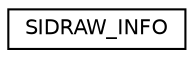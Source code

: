digraph "Graphical Class Hierarchy"
{
  edge [fontname="Helvetica",fontsize="10",labelfontname="Helvetica",labelfontsize="10"];
  node [fontname="Helvetica",fontsize="10",shape=record];
  rankdir="LR";
  Node0 [label="SIDRAW_INFO",height=0.2,width=0.4,color="black", fillcolor="white", style="filled",URL="$class_s_i_d_r_a_w___i_n_f_o.html"];
}
